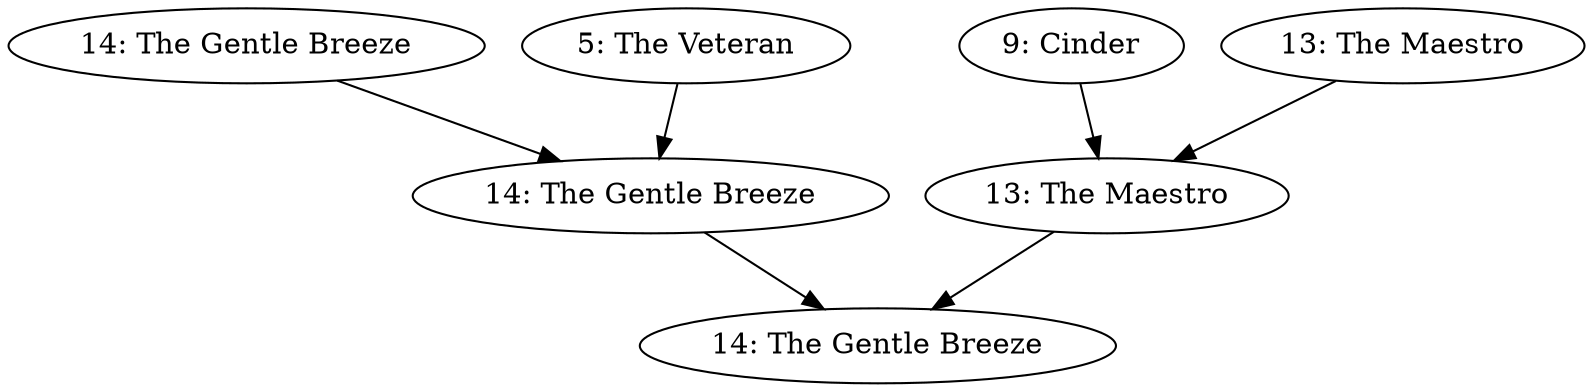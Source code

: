 digraph G {
  0 [label="14: The Gentle Breeze"];
  1 [label="5: The Veteran"];
  2 [label="9: Cinder"];
  3 [label="13: The Maestro"];
  4 [label="14: The Gentle Breeze"];
  5 [label="13: The Maestro"];
  6 [label="14: The Gentle Breeze"];
  0 -> 4;
  1 -> 4;
  2 -> 5;
  3 -> 5;
  4 -> 6;
  5 -> 6;
}

